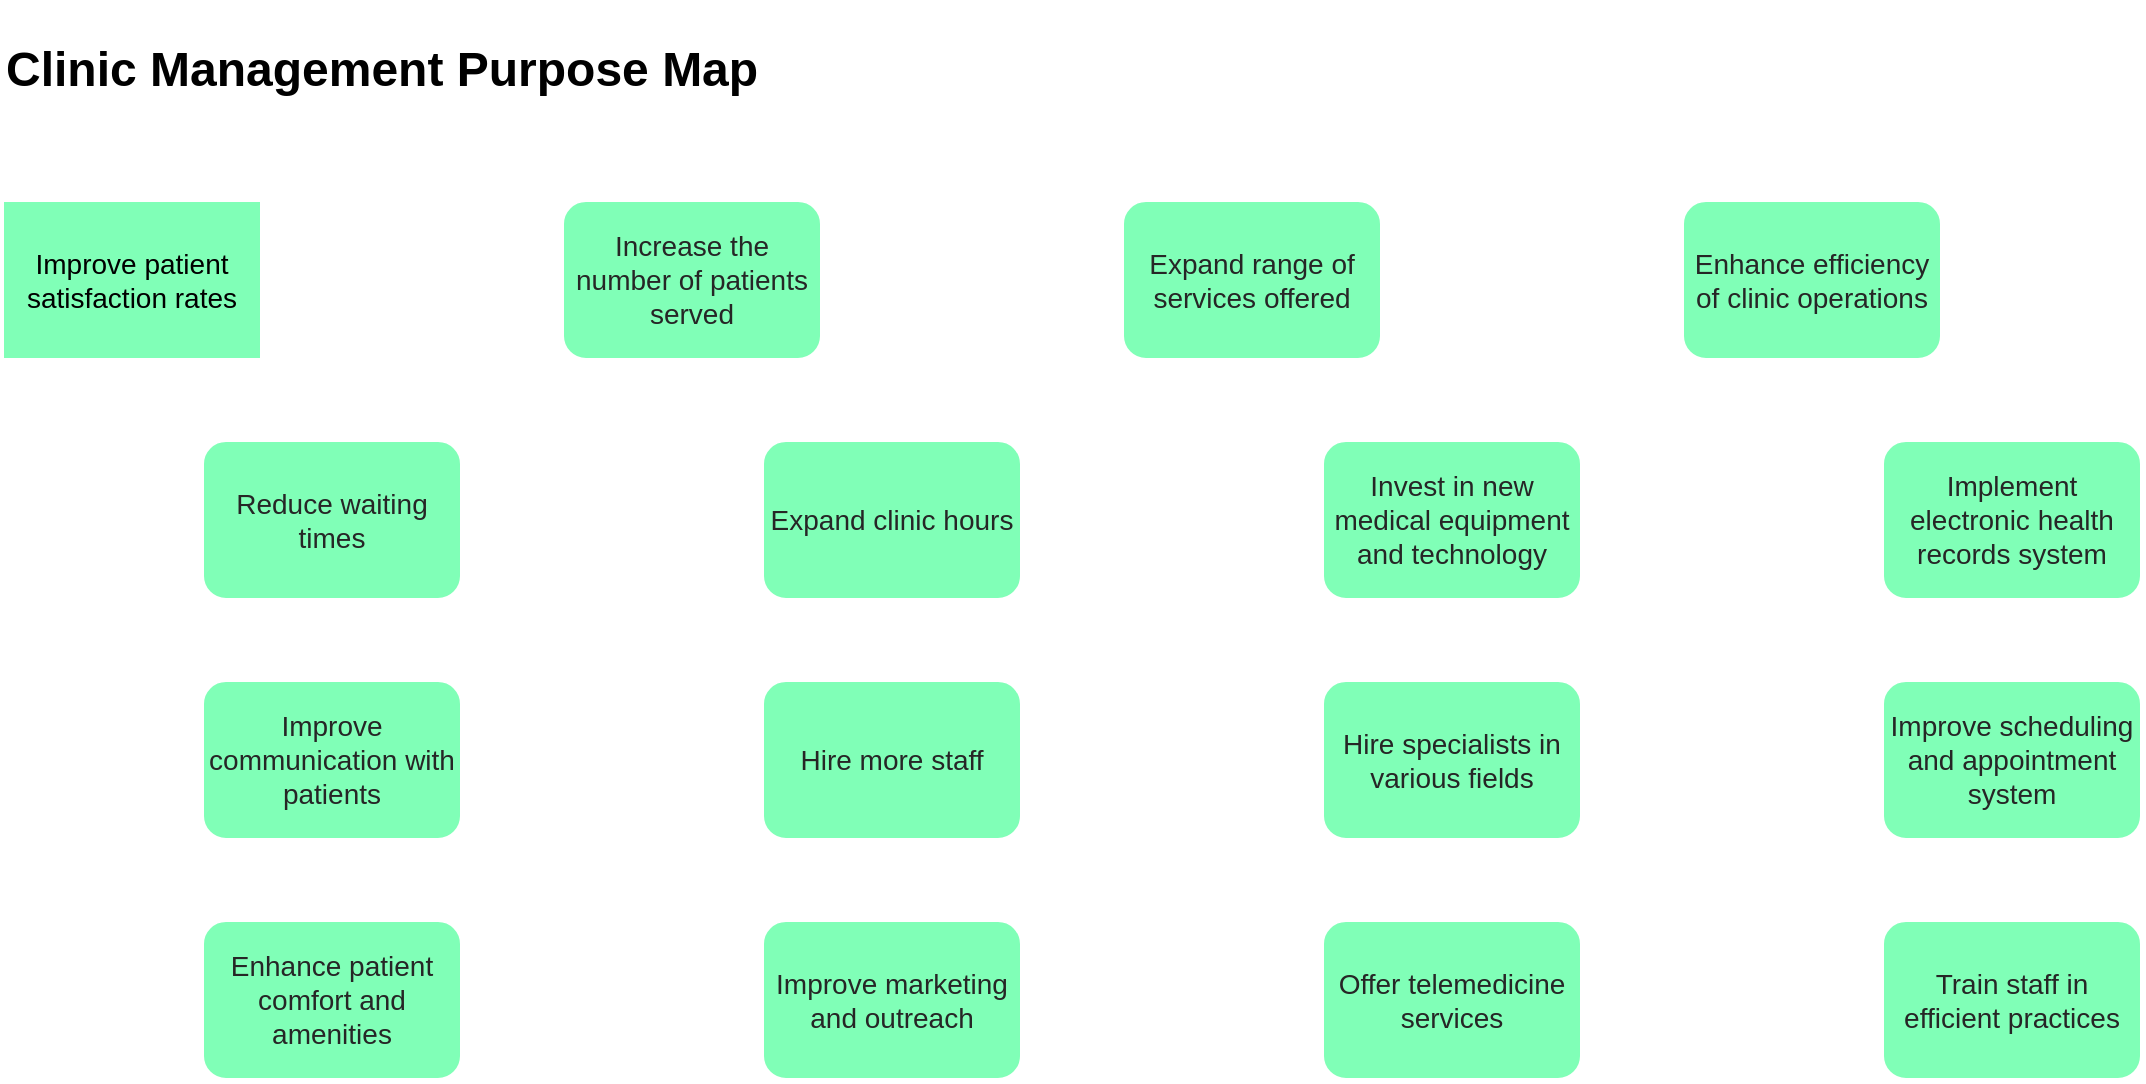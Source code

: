 <mxfile scale="1" border="0" version="24.7.17" pages="3">
  <diagram name="PurposeMap" id="55Z-o9vdDvyJGHC078-m">
    <mxGraphModel grid="1" page="1" gridSize="10" guides="1" tooltips="1" connect="1" arrows="1" fold="1" pageScale="1" pageWidth="1169" pageHeight="827" math="0" shadow="0">
      <root>
        <mxCell id="0" />
        <mxCell id="1" parent="0" />
        <mxCell id="_kF7Wi1O3elvLmZt-izN-1" value="Improve patient satisfaction rates" style="whiteSpace=wrap;html=1;strokeColor=#FFFFFF;strokeWidth=2;fontSize=14;fillColor=#80ffb7;shadow=0;dashed=0;" vertex="1" parent="1">
          <mxGeometry x="40" y="140" width="130" height="80" as="geometry" />
        </mxCell>
        <mxCell id="_kF7Wi1O3elvLmZt-izN-2" value="&lt;font color=&quot;#262626&quot;&gt;Reduce waiting times&lt;/font&gt;" style="rounded=1;whiteSpace=wrap;html=1;strokeColor=#FFFFFF;strokeWidth=2;fontSize=14;fillColor=#80FFB7;fontColor=#FFFFFF;" vertex="1" parent="1">
          <mxGeometry x="140" y="260" width="130" height="80" as="geometry" />
        </mxCell>
        <mxCell id="_kF7Wi1O3elvLmZt-izN-3" value="&lt;font color=&quot;#262626&quot;&gt;Improve communication with patients&lt;/font&gt;" style="rounded=1;whiteSpace=wrap;html=1;strokeColor=#FFFFFF;strokeWidth=2;fontSize=14;fillColor=#80FFB7;fontColor=#FFFFFF;" vertex="1" parent="1">
          <mxGeometry x="140" y="380" width="130" height="80" as="geometry" />
        </mxCell>
        <mxCell id="_kF7Wi1O3elvLmZt-izN-4" value="&lt;font color=&quot;#262626&quot;&gt;Enhance patient comfort and amenities&lt;/font&gt;" style="rounded=1;whiteSpace=wrap;html=1;strokeColor=#FFFFFF;strokeWidth=2;fontSize=14;fillColor=#80FFB7;fontColor=#FFFFFF;" vertex="1" parent="1">
          <mxGeometry x="140" y="500" width="130" height="80" as="geometry" />
        </mxCell>
        <mxCell id="_kF7Wi1O3elvLmZt-izN-5" value="&lt;font color=&quot;#262626&quot;&gt;Increase the number of patients served&lt;/font&gt;" style="rounded=1;whiteSpace=wrap;html=1;strokeColor=#FFFFFF;strokeWidth=2;fontSize=14;fillColor=#80FFB7;fontColor=#FFFFFF;" vertex="1" parent="1">
          <mxGeometry x="320" y="140" width="130" height="80" as="geometry" />
        </mxCell>
        <mxCell id="_kF7Wi1O3elvLmZt-izN-6" value="&lt;font color=&quot;#262626&quot;&gt;Expand clinic hours&lt;/font&gt;" style="rounded=1;whiteSpace=wrap;html=1;strokeColor=#FFFFFF;strokeWidth=2;fontSize=14;fillColor=#80FFB7;fontColor=#FFFFFF;" vertex="1" parent="1">
          <mxGeometry x="420" y="260" width="130" height="80" as="geometry" />
        </mxCell>
        <mxCell id="_kF7Wi1O3elvLmZt-izN-7" value="&lt;font color=&quot;#262626&quot;&gt;Hire more staff&lt;/font&gt;" style="rounded=1;whiteSpace=wrap;html=1;strokeColor=#FFFFFF;strokeWidth=2;fontSize=14;fillColor=#80FFB7;fontColor=#FFFFFF;" vertex="1" parent="1">
          <mxGeometry x="420" y="380" width="130" height="80" as="geometry" />
        </mxCell>
        <mxCell id="_kF7Wi1O3elvLmZt-izN-8" value="&lt;font color=&quot;#262626&quot;&gt;Improve marketing and outreach&lt;/font&gt;" style="rounded=1;whiteSpace=wrap;html=1;strokeColor=#FFFFFF;strokeWidth=2;fontSize=14;fillColor=#80FFB7;fontColor=#FFFFFF;" vertex="1" parent="1">
          <mxGeometry x="420" y="500" width="130" height="80" as="geometry" />
        </mxCell>
        <mxCell id="_kF7Wi1O3elvLmZt-izN-9" value="&lt;font color=&quot;#262626&quot;&gt;Expand range of services offered&lt;/font&gt;" style="rounded=1;whiteSpace=wrap;html=1;strokeColor=#FFFFFF;strokeWidth=2;fontSize=14;fillColor=#80FFB7;fontColor=#FFFFFF;" vertex="1" parent="1">
          <mxGeometry x="600" y="140" width="130" height="80" as="geometry" />
        </mxCell>
        <mxCell id="_kF7Wi1O3elvLmZt-izN-10" value="&lt;font color=&quot;#262626&quot;&gt;Invest in new medical equipment and technology&lt;/font&gt;" style="rounded=1;whiteSpace=wrap;html=1;strokeColor=#FFFFFF;strokeWidth=2;fontSize=14;fillColor=#80FFB7;fontColor=#FFFFFF;" vertex="1" parent="1">
          <mxGeometry x="700" y="260" width="130" height="80" as="geometry" />
        </mxCell>
        <mxCell id="_kF7Wi1O3elvLmZt-izN-11" value="&lt;font color=&quot;#262626&quot;&gt;Hire specialists in various fields&lt;/font&gt;" style="rounded=1;whiteSpace=wrap;html=1;strokeColor=#FFFFFF;strokeWidth=2;fontSize=14;fillColor=#80FFB7;fontColor=#FFFFFF;" vertex="1" parent="1">
          <mxGeometry x="700" y="380" width="130" height="80" as="geometry" />
        </mxCell>
        <mxCell id="_kF7Wi1O3elvLmZt-izN-12" value="&lt;font color=&quot;#262626&quot;&gt;Offer telemedicine services&lt;/font&gt;" style="rounded=1;whiteSpace=wrap;html=1;strokeColor=#FFFFFF;strokeWidth=2;fontSize=14;fillColor=#80FFB7;fontColor=#FFFFFF;" vertex="1" parent="1">
          <mxGeometry x="700" y="500" width="130" height="80" as="geometry" />
        </mxCell>
        <mxCell id="_kF7Wi1O3elvLmZt-izN-13" value="&lt;font color=&quot;#262626&quot;&gt;Enhance efficiency of clinic operations&lt;/font&gt;" style="rounded=1;whiteSpace=wrap;html=1;strokeColor=#FFFFFF;strokeWidth=2;fontSize=14;fillColor=#80FFB7;fontColor=#FFFFFF;" vertex="1" parent="1">
          <mxGeometry x="880" y="140" width="130" height="80" as="geometry" />
        </mxCell>
        <mxCell id="_kF7Wi1O3elvLmZt-izN-14" value="&lt;font color=&quot;#262626&quot;&gt;Implement electronic health records system&lt;/font&gt;" style="rounded=1;whiteSpace=wrap;html=1;strokeColor=#FFFFFF;strokeWidth=2;fontSize=14;fillColor=#80FFB7;fontColor=#FFFFFF;" vertex="1" parent="1">
          <mxGeometry x="980" y="260" width="130" height="80" as="geometry" />
        </mxCell>
        <mxCell id="_kF7Wi1O3elvLmZt-izN-15" value="&lt;font color=&quot;#262626&quot;&gt;Improve scheduling and appointment system&lt;/font&gt;" style="rounded=1;whiteSpace=wrap;html=1;strokeColor=#FFFFFF;strokeWidth=2;fontSize=14;fillColor=#80FFB7;fontColor=#FFFFFF;" vertex="1" parent="1">
          <mxGeometry x="980" y="380" width="130" height="80" as="geometry" />
        </mxCell>
        <mxCell id="_kF7Wi1O3elvLmZt-izN-16" value="&lt;font color=&quot;#262626&quot;&gt;Train staff in efficient practices&lt;/font&gt;" style="rounded=1;whiteSpace=wrap;html=1;strokeColor=#FFFFFF;strokeWidth=2;fontSize=14;fillColor=#80FFB7;fontColor=#FFFFFF;" vertex="1" parent="1">
          <mxGeometry x="980" y="500" width="130" height="80" as="geometry" />
        </mxCell>
        <mxCell id="_kF7Wi1O3elvLmZt-izN-17" value="&lt;h1&gt;Clinic Management Purpose Map&lt;/h1&gt;" style="text;html=1;align=left;verticalAlign=middle;resizable=0;points=[];autosize=1;strokeColor=none;fillColor=none;" vertex="1" parent="1">
          <mxGeometry x="40" y="40" width="400" height="70" as="geometry" />
        </mxCell>
      </root>
    </mxGraphModel>
  </diagram>
  <diagram id="NwyY8B_b16K7sRNUijeQ" name="Context Diagram">
    <mxGraphModel grid="1" page="1" gridSize="10" guides="1" tooltips="1" connect="1" arrows="1" fold="1" pageScale="1" pageWidth="1169" pageHeight="827" math="0" shadow="0">
      <root>
        <mxCell id="0" />
        <mxCell id="1" parent="0" />
        <object placeholders="1" c4Name="Paitent" c4Type="Person" c4Description="Patient" label="&lt;font style=&quot;font-size: 16px&quot;&gt;&lt;b&gt;%c4Name%&lt;/b&gt;&lt;/font&gt;&lt;div&gt;[%c4Type%]&lt;/div&gt;&lt;br&gt;&lt;div&gt;&lt;font style=&quot;font-size: 11px&quot;&gt;&lt;font color=&quot;#cccccc&quot;&gt;%c4Description%&lt;/font&gt;&lt;/div&gt;" id="px6pekhtg6u_f0vzicpw-2">
          <mxCell style="html=1;fontSize=11;dashed=0;whiteSpace=wrap;fillColor=#6C6477;strokeColor=#4D4D4D;fontColor=#ffffff;shape=mxgraph.c4.person2;align=center;metaEdit=1;points=[[0.5,0,0],[1,0.5,0],[1,0.75,0],[0.75,1,0],[0.5,1,0],[0.25,1,0],[0,0.75,0],[0,0.5,0]];resizable=0;" vertex="1" parent="1">
            <mxGeometry x="70" y="310" width="200" height="180" as="geometry" />
          </mxCell>
        </object>
        <mxCell id="px6pekhtg6u_f0vzicpw-8" style="edgeStyle=orthogonalEdgeStyle;rounded=0;orthogonalLoop=1;jettySize=auto;html=1;startArrow=classic;startFill=1;" edge="1" parent="1" source="px6pekhtg6u_f0vzicpw-4" target="px6pekhtg6u_f0vzicpw-6">
          <mxGeometry relative="1" as="geometry" />
        </mxCell>
        <object placeholders="1" c4Name="Clinical Autonomous AI Platform" c4Type="Software System" c4Description="Clinical Autonomous AI Platform" label="&lt;font style=&quot;font-size: 16px&quot;&gt;&lt;b&gt;%c4Name%&lt;/b&gt;&lt;/font&gt;&lt;div&gt;[%c4Type%]&lt;/div&gt;&lt;br&gt;&lt;div&gt;&lt;font style=&quot;font-size: 11px&quot;&gt;&lt;font color=&quot;#cccccc&quot;&gt;%c4Description%&lt;/font&gt;&lt;/div&gt;" id="px6pekhtg6u_f0vzicpw-4">
          <mxCell style="rounded=1;whiteSpace=wrap;html=1;labelBackgroundColor=none;fillColor=#1061B0;fontColor=#ffffff;align=center;arcSize=10;strokeColor=#0D5091;metaEdit=1;resizable=0;points=[[0.25,0,0],[0.5,0,0],[0.75,0,0],[1,0.25,0],[1,0.5,0],[1,0.75,0],[0.75,1,0],[0.5,1,0],[0.25,1,0],[0,0.75,0],[0,0.5,0],[0,0.25,0]];" vertex="1" parent="1">
            <mxGeometry x="440" y="340" width="240" height="120" as="geometry" />
          </mxCell>
        </object>
        <object placeholders="1" c4Name="Health Insurance Provider " c4Type="Person" c4Description="Health Insurance Provider " label="&lt;font style=&quot;font-size: 16px&quot;&gt;&lt;b&gt;%c4Name%&lt;/b&gt;&lt;/font&gt;&lt;div&gt;[%c4Type%]&lt;/div&gt;&lt;br&gt;&lt;div&gt;&lt;font style=&quot;font-size: 11px&quot;&gt;&lt;font color=&quot;#cccccc&quot;&gt;%c4Description%&lt;/font&gt;&lt;/div&gt;" id="px6pekhtg6u_f0vzicpw-6">
          <mxCell style="html=1;fontSize=11;dashed=0;whiteSpace=wrap;fillColor=#6C6477;strokeColor=#4D4D4D;fontColor=#ffffff;shape=mxgraph.c4.person2;align=center;metaEdit=1;points=[[0.5,0,0],[1,0.5,0],[1,0.75,0],[0.75,1,0],[0.5,1,0],[0.25,1,0],[0,0.75,0],[0,0.5,0]];resizable=0;" vertex="1" parent="1">
            <mxGeometry x="840" y="310" width="200" height="180" as="geometry" />
          </mxCell>
        </object>
        <object placeholders="1" c4Type="Relationship" id="px6pekhtg6u_f0vzicpw-7">
          <mxCell style="endArrow=blockThin;html=1;fontSize=10;fontColor=#404040;strokeWidth=1;endFill=1;strokeColor=#828282;elbow=vertical;metaEdit=1;endSize=14;startSize=14;jumpStyle=arc;jumpSize=16;rounded=0;edgeStyle=orthogonalEdgeStyle;" edge="1" parent="1" source="px6pekhtg6u_f0vzicpw-2" target="px6pekhtg6u_f0vzicpw-4">
            <mxGeometry width="240" relative="1" as="geometry">
              <mxPoint x="270" y="430" as="sourcePoint" />
              <mxPoint x="440" y="430" as="targetPoint" />
            </mxGeometry>
          </mxCell>
        </object>
      </root>
    </mxGraphModel>
  </diagram>
  <diagram id="JjEZ_EoIp4sSwI2A7MC6" name="Container Diagram">
    <mxGraphModel grid="1" page="1" gridSize="10" guides="1" tooltips="1" connect="1" arrows="1" fold="1" pageScale="1" pageWidth="1169" pageHeight="827" math="0" shadow="0">
      <root>
        <mxCell id="0" />
        <mxCell id="1" parent="0" />
        <object placeholders="1" c4Name="Clinical Autonomous AI Platform" c4Type="SystemScopeBoundary" c4Application="Clinical Autonomous AI Platform" label="&lt;font style=&quot;font-size: 16px&quot;&gt;&lt;b&gt;&lt;div style=&quot;text-align: left&quot;&gt;%c4Name%&lt;/div&gt;&lt;/b&gt;&lt;/font&gt;&lt;div style=&quot;text-align: left&quot;&gt;[%c4Application%]&lt;/div&gt;" id="43a8oyMd25W8WIBrKsFm-1">
          <mxCell style="rounded=1;fontSize=11;whiteSpace=wrap;html=1;dashed=1;arcSize=20;fillColor=none;strokeColor=#666666;fontColor=#333333;labelBackgroundColor=none;align=left;verticalAlign=bottom;labelBorderColor=none;spacingTop=0;spacing=10;dashPattern=8 4;metaEdit=1;rotatable=0;perimeter=rectanglePerimeter;noLabel=0;labelPadding=0;allowArrows=0;connectable=0;expand=0;recursiveResize=0;editable=1;pointerEvents=0;absoluteArcSize=1;points=[[0.25,0,0],[0.5,0,0],[0.75,0,0],[1,0.25,0],[1,0.5,0],[1,0.75,0],[0.75,1,0],[0.5,1,0],[0.25,1,0],[0,0.75,0],[0,0.5,0],[0,0.25,0]];" vertex="1" parent="1">
            <mxGeometry x="250" y="40" width="980" height="970" as="geometry" />
          </mxCell>
        </object>
        <mxCell id="_tDm43H7-dWUPXjLIeM5-8" style="edgeStyle=orthogonalEdgeStyle;rounded=0;orthogonalLoop=1;jettySize=auto;html=1;" edge="1" parent="1" source="ZSLp-cJ4RlYx0kL_C-Zu-1" target="_tDm43H7-dWUPXjLIeM5-3">
          <mxGeometry relative="1" as="geometry" />
        </mxCell>
        <object placeholders="1" c4Name="Paitent" c4Type="Person" c4Description="Patient" label="&lt;font style=&quot;font-size: 16px&quot;&gt;&lt;b&gt;%c4Name%&lt;/b&gt;&lt;/font&gt;&lt;div&gt;[%c4Type%]&lt;/div&gt;&lt;br&gt;&lt;div&gt;&lt;font style=&quot;font-size: 11px&quot;&gt;&lt;font color=&quot;#cccccc&quot;&gt;%c4Description%&lt;/font&gt;&lt;/div&gt;" id="ZSLp-cJ4RlYx0kL_C-Zu-1">
          <mxCell style="html=1;fontSize=11;dashed=0;whiteSpace=wrap;fillColor=#6C6477;strokeColor=#4D4D4D;fontColor=#ffffff;shape=mxgraph.c4.person2;align=center;metaEdit=1;points=[[0.5,0,0],[1,0.5,0],[1,0.75,0],[0.75,1,0],[0.5,1,0],[0.25,1,0],[0,0.75,0],[0,0.5,0]];resizable=0;" vertex="1" parent="1">
            <mxGeometry x="-10" y="80" width="200" height="180" as="geometry" />
          </mxCell>
        </object>
        <object placeholders="1" c4Name="Health Insurance Provider " c4Type="Person" c4Description="Health Insurance Provider " label="&lt;font style=&quot;font-size: 16px&quot;&gt;&lt;b&gt;%c4Name%&lt;/b&gt;&lt;/font&gt;&lt;div&gt;[%c4Type%]&lt;/div&gt;&lt;br&gt;&lt;div&gt;&lt;font style=&quot;font-size: 11px&quot;&gt;&lt;font color=&quot;#cccccc&quot;&gt;%c4Description%&lt;/font&gt;&lt;/div&gt;" id="_Ox9qRBIB4vAu8WLpzmU-1">
          <mxCell style="html=1;fontSize=11;dashed=0;whiteSpace=wrap;fillColor=#6C6477;strokeColor=#4D4D4D;fontColor=#ffffff;shape=mxgraph.c4.person2;align=center;metaEdit=1;points=[[0.5,0,0],[1,0.5,0],[1,0.75,0],[0.75,1,0],[0.5,1,0],[0.25,1,0],[0,0.75,0],[0,0.5,0]];resizable=0;" vertex="1" parent="1">
            <mxGeometry x="1300" y="545" width="200" height="180" as="geometry" />
          </mxCell>
        </object>
        <mxCell id="_tDm43H7-dWUPXjLIeM5-18" style="edgeStyle=orthogonalEdgeStyle;rounded=0;orthogonalLoop=1;jettySize=auto;html=1;startArrow=classic;startFill=1;" edge="1" parent="1" source="_tDm43H7-dWUPXjLIeM5-2" target="_tDm43H7-dWUPXjLIeM5-5">
          <mxGeometry relative="1" as="geometry" />
        </mxCell>
        <mxCell id="_tDm43H7-dWUPXjLIeM5-25" value="Appointment Maintenancet" style="edgeLabel;html=1;align=center;verticalAlign=middle;resizable=0;points=[];" connectable="0" vertex="1" parent="_tDm43H7-dWUPXjLIeM5-18">
          <mxGeometry x="-0.05" y="2" relative="1" as="geometry">
            <mxPoint as="offset" />
          </mxGeometry>
        </mxCell>
        <object placeholders="1" c4Name="Appointment Web" c4Type="Container" c4Technology="NodeJS" c4Description="Web Application" label="&lt;font style=&quot;font-size: 16px&quot;&gt;&lt;b&gt;%c4Name%&lt;/b&gt;&lt;/font&gt;&lt;div&gt;[%c4Type%:&amp;nbsp;%c4Technology%]&lt;/div&gt;&lt;br&gt;&lt;div&gt;&lt;font style=&quot;font-size: 11px&quot;&gt;&lt;font color=&quot;#E6E6E6&quot;&gt;%c4Description%&lt;/font&gt;&lt;/div&gt;" id="_tDm43H7-dWUPXjLIeM5-2">
          <mxCell style="shape=mxgraph.c4.webBrowserContainer2;whiteSpace=wrap;html=1;boundedLbl=1;rounded=0;labelBackgroundColor=none;strokeColor=#118ACD;fillColor=#23A2D9;strokeColor=#118ACD;strokeColor2=#0E7DAD;fontSize=12;fontColor=#ffffff;align=center;metaEdit=1;points=[[0.5,0,0],[1,0.25,0],[1,0.5,0],[1,0.75,0],[0.5,1,0],[0,0.75,0],[0,0.5,0],[0,0.25,0]];resizable=0;" vertex="1" parent="1">
            <mxGeometry x="540" y="310" width="240" height="160" as="geometry" />
          </mxCell>
        </object>
        <mxCell id="_tDm43H7-dWUPXjLIeM5-9" style="edgeStyle=orthogonalEdgeStyle;rounded=0;orthogonalLoop=1;jettySize=auto;html=1;" edge="1" parent="1" source="_tDm43H7-dWUPXjLIeM5-3" target="_tDm43H7-dWUPXjLIeM5-2">
          <mxGeometry relative="1" as="geometry">
            <Array as="points">
              <mxPoint x="620" y="170" />
            </Array>
          </mxGeometry>
        </mxCell>
        <object placeholders="1" c4Name="Receptionlist" c4Type="Person" c4Description="Receptionlist" label="&lt;font style=&quot;font-size: 16px&quot;&gt;&lt;b&gt;%c4Name%&lt;/b&gt;&lt;/font&gt;&lt;div&gt;[%c4Type%]&lt;/div&gt;&lt;br&gt;&lt;div&gt;&lt;font style=&quot;font-size: 11px&quot;&gt;&lt;font color=&quot;#cccccc&quot;&gt;%c4Description%&lt;/font&gt;&lt;/div&gt;" id="_tDm43H7-dWUPXjLIeM5-3">
          <mxCell style="html=1;fontSize=11;dashed=0;whiteSpace=wrap;fillColor=#083F75;strokeColor=#06315C;fontColor=#ffffff;shape=mxgraph.c4.person2;align=center;metaEdit=1;points=[[0.5,0,0],[1,0.5,0],[1,0.75,0],[0.75,1,0],[0.5,1,0],[0.25,1,0],[0,0.75,0],[0,0.5,0]];resizable=0;" vertex="1" parent="1">
            <mxGeometry x="320" y="80" width="200" height="180" as="geometry" />
          </mxCell>
        </object>
        <mxCell id="_tDm43H7-dWUPXjLIeM5-10" style="edgeStyle=orthogonalEdgeStyle;rounded=0;orthogonalLoop=1;jettySize=auto;html=1;" edge="1" parent="1" source="_tDm43H7-dWUPXjLIeM5-4" target="_tDm43H7-dWUPXjLIeM5-2">
          <mxGeometry relative="1" as="geometry">
            <Array as="points">
              <mxPoint x="700" y="170" />
            </Array>
          </mxGeometry>
        </mxCell>
        <object placeholders="1" c4Name="Physician" c4Type="Person" c4Description="Physician" label="&lt;font style=&quot;font-size: 16px&quot;&gt;&lt;b&gt;%c4Name%&lt;/b&gt;&lt;/font&gt;&lt;div&gt;[%c4Type%]&lt;/div&gt;&lt;br&gt;&lt;div&gt;&lt;font style=&quot;font-size: 11px&quot;&gt;&lt;font color=&quot;#cccccc&quot;&gt;%c4Description%&lt;/font&gt;&lt;/div&gt;" id="_tDm43H7-dWUPXjLIeM5-4">
          <mxCell style="html=1;fontSize=11;dashed=0;whiteSpace=wrap;fillColor=#083F75;strokeColor=#06315C;fontColor=#ffffff;shape=mxgraph.c4.person2;align=center;metaEdit=1;points=[[0.5,0,0],[1,0.5,0],[1,0.75,0],[0.75,1,0],[0.5,1,0],[0.25,1,0],[0,0.75,0],[0,0.5,0]];resizable=0;" vertex="1" parent="1">
            <mxGeometry x="800" y="80" width="200" height="180" as="geometry" />
          </mxCell>
        </object>
        <mxCell id="4TsPrPlDg0YhssHafmjM-2" style="edgeStyle=orthogonalEdgeStyle;rounded=0;orthogonalLoop=1;jettySize=auto;html=1;startArrow=classic;startFill=1;" edge="1" parent="1" source="_tDm43H7-dWUPXjLIeM5-5" target="_tDm43H7-dWUPXjLIeM5-6">
          <mxGeometry relative="1" as="geometry" />
        </mxCell>
        <mxCell id="4TsPrPlDg0YhssHafmjM-3" value="Check Eligibility&lt;div&gt;Request&lt;/div&gt;" style="edgeLabel;html=1;align=center;verticalAlign=middle;resizable=0;points=[];" connectable="0" vertex="1" parent="4TsPrPlDg0YhssHafmjM-2">
          <mxGeometry x="-0.157" y="-1" relative="1" as="geometry">
            <mxPoint as="offset" />
          </mxGeometry>
        </mxCell>
        <object placeholders="1" c4Name="Appointment Module" c4Type="Container" c4Technology="FHIR, RESTful/JSON, Sprint Framework" c4Description="FHIR Module" label="&lt;font style=&quot;font-size: 16px&quot;&gt;&lt;b&gt;%c4Name%&lt;/b&gt;&lt;/font&gt;&lt;div&gt;[%c4Type%:&amp;nbsp;%c4Technology%]&lt;/div&gt;&lt;br&gt;&lt;div&gt;&lt;font style=&quot;font-size: 11px&quot;&gt;&lt;font color=&quot;#E6E6E6&quot;&gt;%c4Description%&lt;/font&gt;&lt;/div&gt;" id="_tDm43H7-dWUPXjLIeM5-5">
          <mxCell style="shape=hexagon;size=50;perimeter=hexagonPerimeter2;whiteSpace=wrap;html=1;fixedSize=1;rounded=1;labelBackgroundColor=none;fillColor=#23A2D9;fontSize=12;fontColor=#ffffff;align=center;strokeColor=#0E7DAD;metaEdit=1;points=[[0.5,0,0],[1,0.25,0],[1,0.5,0],[1,0.75,0],[0.5,1,0],[0,0.75,0],[0,0.5,0],[0,0.25,0]];resizable=0;" vertex="1" parent="1">
            <mxGeometry x="560" y="550" width="200" height="170" as="geometry" />
          </mxCell>
        </object>
        <mxCell id="_tDm43H7-dWUPXjLIeM5-7" style="edgeStyle=orthogonalEdgeStyle;rounded=0;orthogonalLoop=1;jettySize=auto;html=1;startArrow=classic;startFill=1;" edge="1" parent="1" source="_tDm43H7-dWUPXjLIeM5-6" target="_Ox9qRBIB4vAu8WLpzmU-1">
          <mxGeometry relative="1" as="geometry" />
        </mxCell>
        <mxCell id="_tDm43H7-dWUPXjLIeM5-23" value="Coverage Req &amp;amp;&lt;div&gt;Resp&lt;/div&gt;" style="edgeLabel;html=1;align=center;verticalAlign=middle;resizable=0;points=[];" connectable="0" vertex="1" parent="_tDm43H7-dWUPXjLIeM5-7">
          <mxGeometry x="-0.125" relative="1" as="geometry">
            <mxPoint as="offset" />
          </mxGeometry>
        </mxCell>
        <object placeholders="1" c4Name="FHIR Data Exchange Bus" c4Type="Container" c4Technology="Apache Kafka compatible" c4Description="FHIR Data Exchange Bus" label="&lt;font style=&quot;font-size: 16px&quot;&gt;&lt;b&gt;%c4Name%&lt;/b&gt;&lt;/font&gt;&lt;div&gt;[%c4Type%:&amp;nbsp;%c4Technology%]&lt;/div&gt;&lt;br&gt;&lt;div&gt;&lt;font style=&quot;font-size: 11px&quot;&gt;&lt;font color=&quot;#E6E6E6&quot;&gt;%c4Description%&lt;/font&gt;&lt;/div&gt;" id="_tDm43H7-dWUPXjLIeM5-6">
          <mxCell style="shape=cylinder3;size=15;direction=south;whiteSpace=wrap;html=1;boundedLbl=1;rounded=0;labelBackgroundColor=none;fillColor=#23A2D9;fontSize=12;fontColor=#ffffff;align=center;strokeColor=#0E7DAD;metaEdit=1;points=[[0.5,0,0],[1,0.25,0],[1,0.5,0],[1,0.75,0],[0.5,1,0],[0,0.75,0],[0,0.5,0],[0,0.25,0]];resizable=0;" vertex="1" parent="1">
            <mxGeometry x="900" y="575" width="240" height="120" as="geometry" />
          </mxCell>
        </object>
        <mxCell id="_tDm43H7-dWUPXjLIeM5-21" style="edgeStyle=orthogonalEdgeStyle;rounded=0;orthogonalLoop=1;jettySize=auto;html=1;startArrow=classic;startFill=1;" edge="1" parent="1" source="_tDm43H7-dWUPXjLIeM5-19" target="_tDm43H7-dWUPXjLIeM5-6">
          <mxGeometry relative="1" as="geometry" />
        </mxCell>
        <mxCell id="_tDm43H7-dWUPXjLIeM5-22" value="Check Eligibility" style="edgeLabel;html=1;align=center;verticalAlign=middle;resizable=0;points=[];" connectable="0" vertex="1" parent="_tDm43H7-dWUPXjLIeM5-21">
          <mxGeometry x="-0.1" y="-2" relative="1" as="geometry">
            <mxPoint as="offset" />
          </mxGeometry>
        </mxCell>
        <object placeholders="1" c4Name="Coverage Module" c4Type="Container" c4Technology="FHIR, RESTful/JSON, Sprint Framework" c4Description="FHIR Module" label="&lt;font style=&quot;font-size: 16px&quot;&gt;&lt;b&gt;%c4Name%&lt;/b&gt;&lt;/font&gt;&lt;div&gt;[%c4Type%:&amp;nbsp;%c4Technology%]&lt;/div&gt;&lt;br&gt;&lt;div&gt;&lt;font style=&quot;font-size: 11px&quot;&gt;&lt;font color=&quot;#E6E6E6&quot;&gt;%c4Description%&lt;/font&gt;&lt;/div&gt;" id="_tDm43H7-dWUPXjLIeM5-19">
          <mxCell style="shape=hexagon;size=50;perimeter=hexagonPerimeter2;whiteSpace=wrap;html=1;fixedSize=1;rounded=1;labelBackgroundColor=none;fillColor=#23A2D9;fontSize=12;fontColor=#ffffff;align=center;strokeColor=#0E7DAD;metaEdit=1;points=[[0.5,0,0],[1,0.25,0],[1,0.5,0],[1,0.75,0],[0.5,1,0],[0,0.75,0],[0,0.5,0],[0,0.25,0]];resizable=0;" vertex="1" parent="1">
            <mxGeometry x="920" y="790" width="200" height="170" as="geometry" />
          </mxCell>
        </object>
      </root>
    </mxGraphModel>
  </diagram>
</mxfile>
